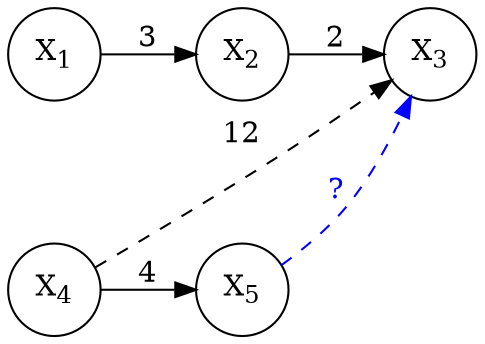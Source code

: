 digraph G {
  rankdir=LR;
  node [shape=doublecircle];
  node [shape=circle];
  x1 [label=<X<SUB>1</SUB>>];
  x2 [label=<X<SUB>2</SUB>>];
  x3 [label=<X<SUB>3</SUB>>];
  x4 [label=<X<SUB>4</SUB>>];
  x5 [label=<X<SUB>5</SUB>>];
  x1 -> x2 [label = 3];
  x2 -> x3 [label = 2];
  x4 -> x5 [label = 4];
  x4 -> x3 [label = 12, style=dashed, constraint=false];
  x5 -> x3 [label = "?", style=dashed, color="blue", fontcolor="blue", constraint=false];
}
